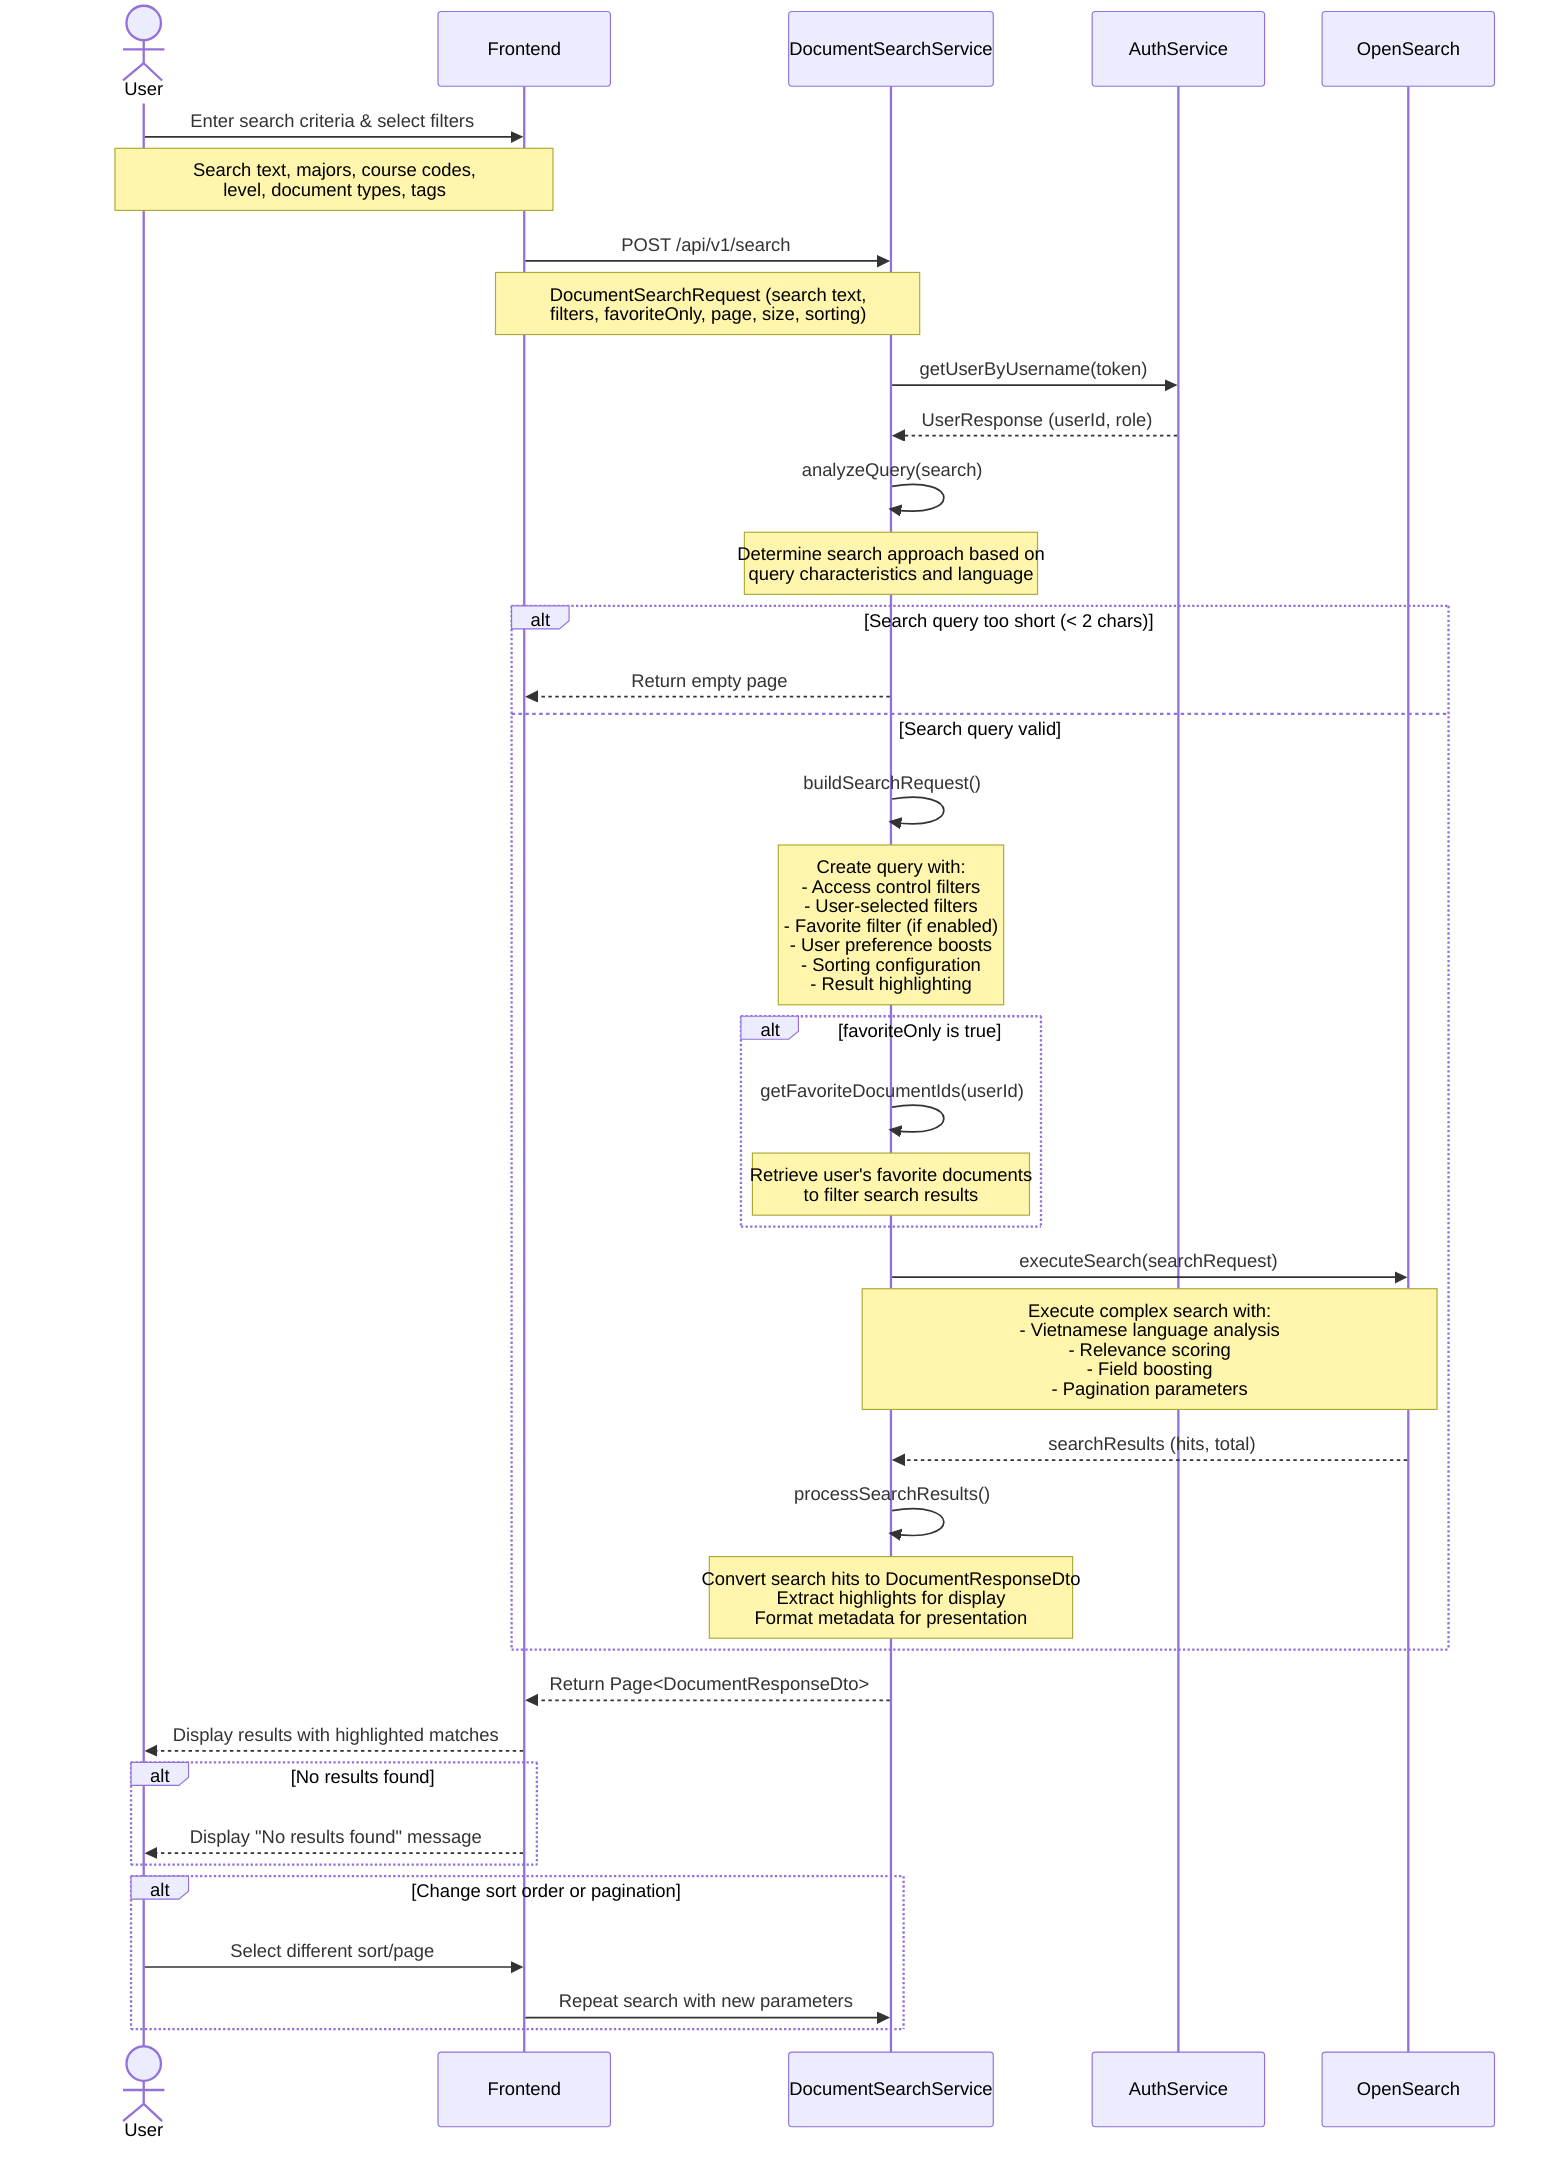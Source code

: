 sequenceDiagram
    actor User
    participant Frontend
    participant DSS as DocumentSearchService
    participant AuthS as AuthService
    participant OS as OpenSearch

    User->>Frontend: Enter search criteria & select filters
    Note over User,Frontend: Search text, majors, course codes,<br>level, document types, tags

    Frontend->>DSS: POST /api/v1/search
    Note over Frontend,DSS: DocumentSearchRequest (search text,<br>filters, favoriteOnly, page, size, sorting)

    DSS->>AuthS: getUserByUsername(token)
    AuthS-->>DSS: UserResponse (userId, role)
    
    DSS->>DSS: analyzeQuery(search)
    Note over DSS: Determine search approach based on<br>query characteristics and language
    
    alt Search query too short (< 2 chars)
        DSS-->>Frontend: Return empty page
    else Search query valid
        DSS->>DSS: buildSearchRequest()
        Note over DSS: Create query with:<br>- Access control filters<br>- User-selected filters<br>- Favorite filter (if enabled)<br>- User preference boosts<br>- Sorting configuration<br>- Result highlighting
        
        alt favoriteOnly is true
            DSS->>DSS: getFavoriteDocumentIds(userId)
            Note over DSS: Retrieve user's favorite documents<br>to filter search results
        end
        
        DSS->>OS: executeSearch(searchRequest)
        Note over DSS,OS: Execute complex search with:<br>- Vietnamese language analysis<br>- Relevance scoring<br>- Field boosting<br>- Pagination parameters
        
        OS-->>DSS: searchResults (hits, total)
        
        DSS->>DSS: processSearchResults()
        Note over DSS: Convert search hits to DocumentResponseDto<br>Extract highlights for display<br>Format metadata for presentation
    end
    
    DSS-->>Frontend: Return Page<DocumentResponseDto>
    
    Frontend-->>User: Display results with highlighted matches
    
    alt No results found
        Frontend-->>User: Display "No results found" message
    end
    
    alt Change sort order or pagination
        User->>Frontend: Select different sort/page
        Frontend->>DSS: Repeat search with new parameters
    end